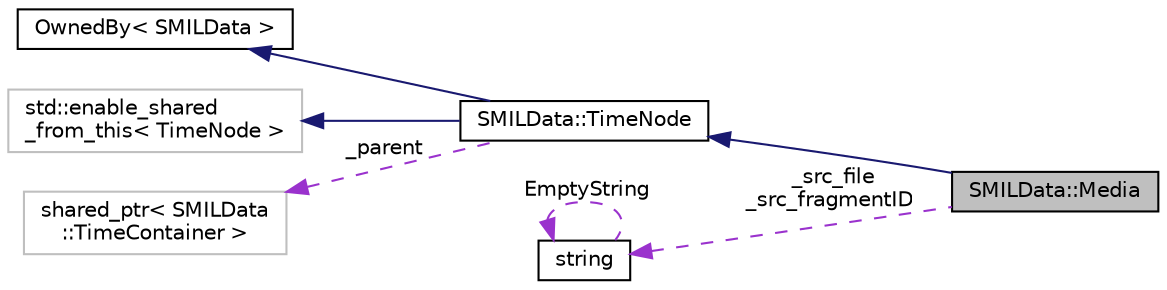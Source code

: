digraph "SMILData::Media"
{
  edge [fontname="Helvetica",fontsize="10",labelfontname="Helvetica",labelfontsize="10"];
  node [fontname="Helvetica",fontsize="10",shape=record];
  rankdir="LR";
  Node1 [label="SMILData::Media",height=0.2,width=0.4,color="black", fillcolor="grey75", style="filled" fontcolor="black"];
  Node2 -> Node1 [dir="back",color="midnightblue",fontsize="10",style="solid",fontname="Helvetica"];
  Node2 [label="SMILData::TimeNode",height=0.2,width=0.4,color="black", fillcolor="white", style="filled",URL="$class_s_m_i_l_data_1_1_time_node.xhtml"];
  Node3 -> Node2 [dir="back",color="midnightblue",fontsize="10",style="solid",fontname="Helvetica"];
  Node3 [label="OwnedBy\< SMILData \>",height=0.2,width=0.4,color="black", fillcolor="white", style="filled",URL="$class_owned_by.xhtml"];
  Node4 -> Node2 [dir="back",color="midnightblue",fontsize="10",style="solid",fontname="Helvetica"];
  Node4 [label="std::enable_shared\l_from_this\< TimeNode \>",height=0.2,width=0.4,color="grey75", fillcolor="white", style="filled"];
  Node5 -> Node2 [dir="back",color="darkorchid3",fontsize="10",style="dashed",label=" _parent" ,fontname="Helvetica"];
  Node5 [label="shared_ptr\< SMILData\l::TimeContainer \>",height=0.2,width=0.4,color="grey75", fillcolor="white", style="filled"];
  Node6 -> Node1 [dir="back",color="darkorchid3",fontsize="10",style="dashed",label=" _src_file\n_src_fragmentID" ,fontname="Helvetica"];
  Node6 [label="string",height=0.2,width=0.4,color="black", fillcolor="white", style="filled",URL="$classstring.xhtml"];
  Node6 -> Node6 [dir="back",color="darkorchid3",fontsize="10",style="dashed",label=" EmptyString" ,fontname="Helvetica"];
}
